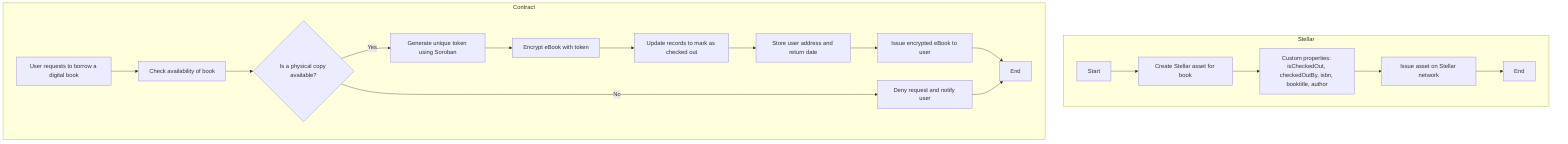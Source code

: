 graph TB
    subgraph Stellar
    A[Start] --> B[Create Stellar asset for book]
    B --> C[Custom properties: isCheckedOut, checkedOutBy, isbn, booktitle, author]
    C --> D[Issue asset on Stellar network]
    D --> E[End]
    end
    subgraph Contract
    E1[User requests to borrow a digital book] --> F[Check availability of book]
    F --> G{Is a physical copy available?}
    G -- Yes --> H[Generate unique token using Soroban]
    H --> I[Encrypt eBook with token]
    I --> J[Update records to mark as checked out]
    J --> K[Store user address and return date]
    K --> L[Issue encrypted eBook to user]
    G -- No --> M[Deny request and notify user]
    L --> N[End]
    M --> N[End]
    end